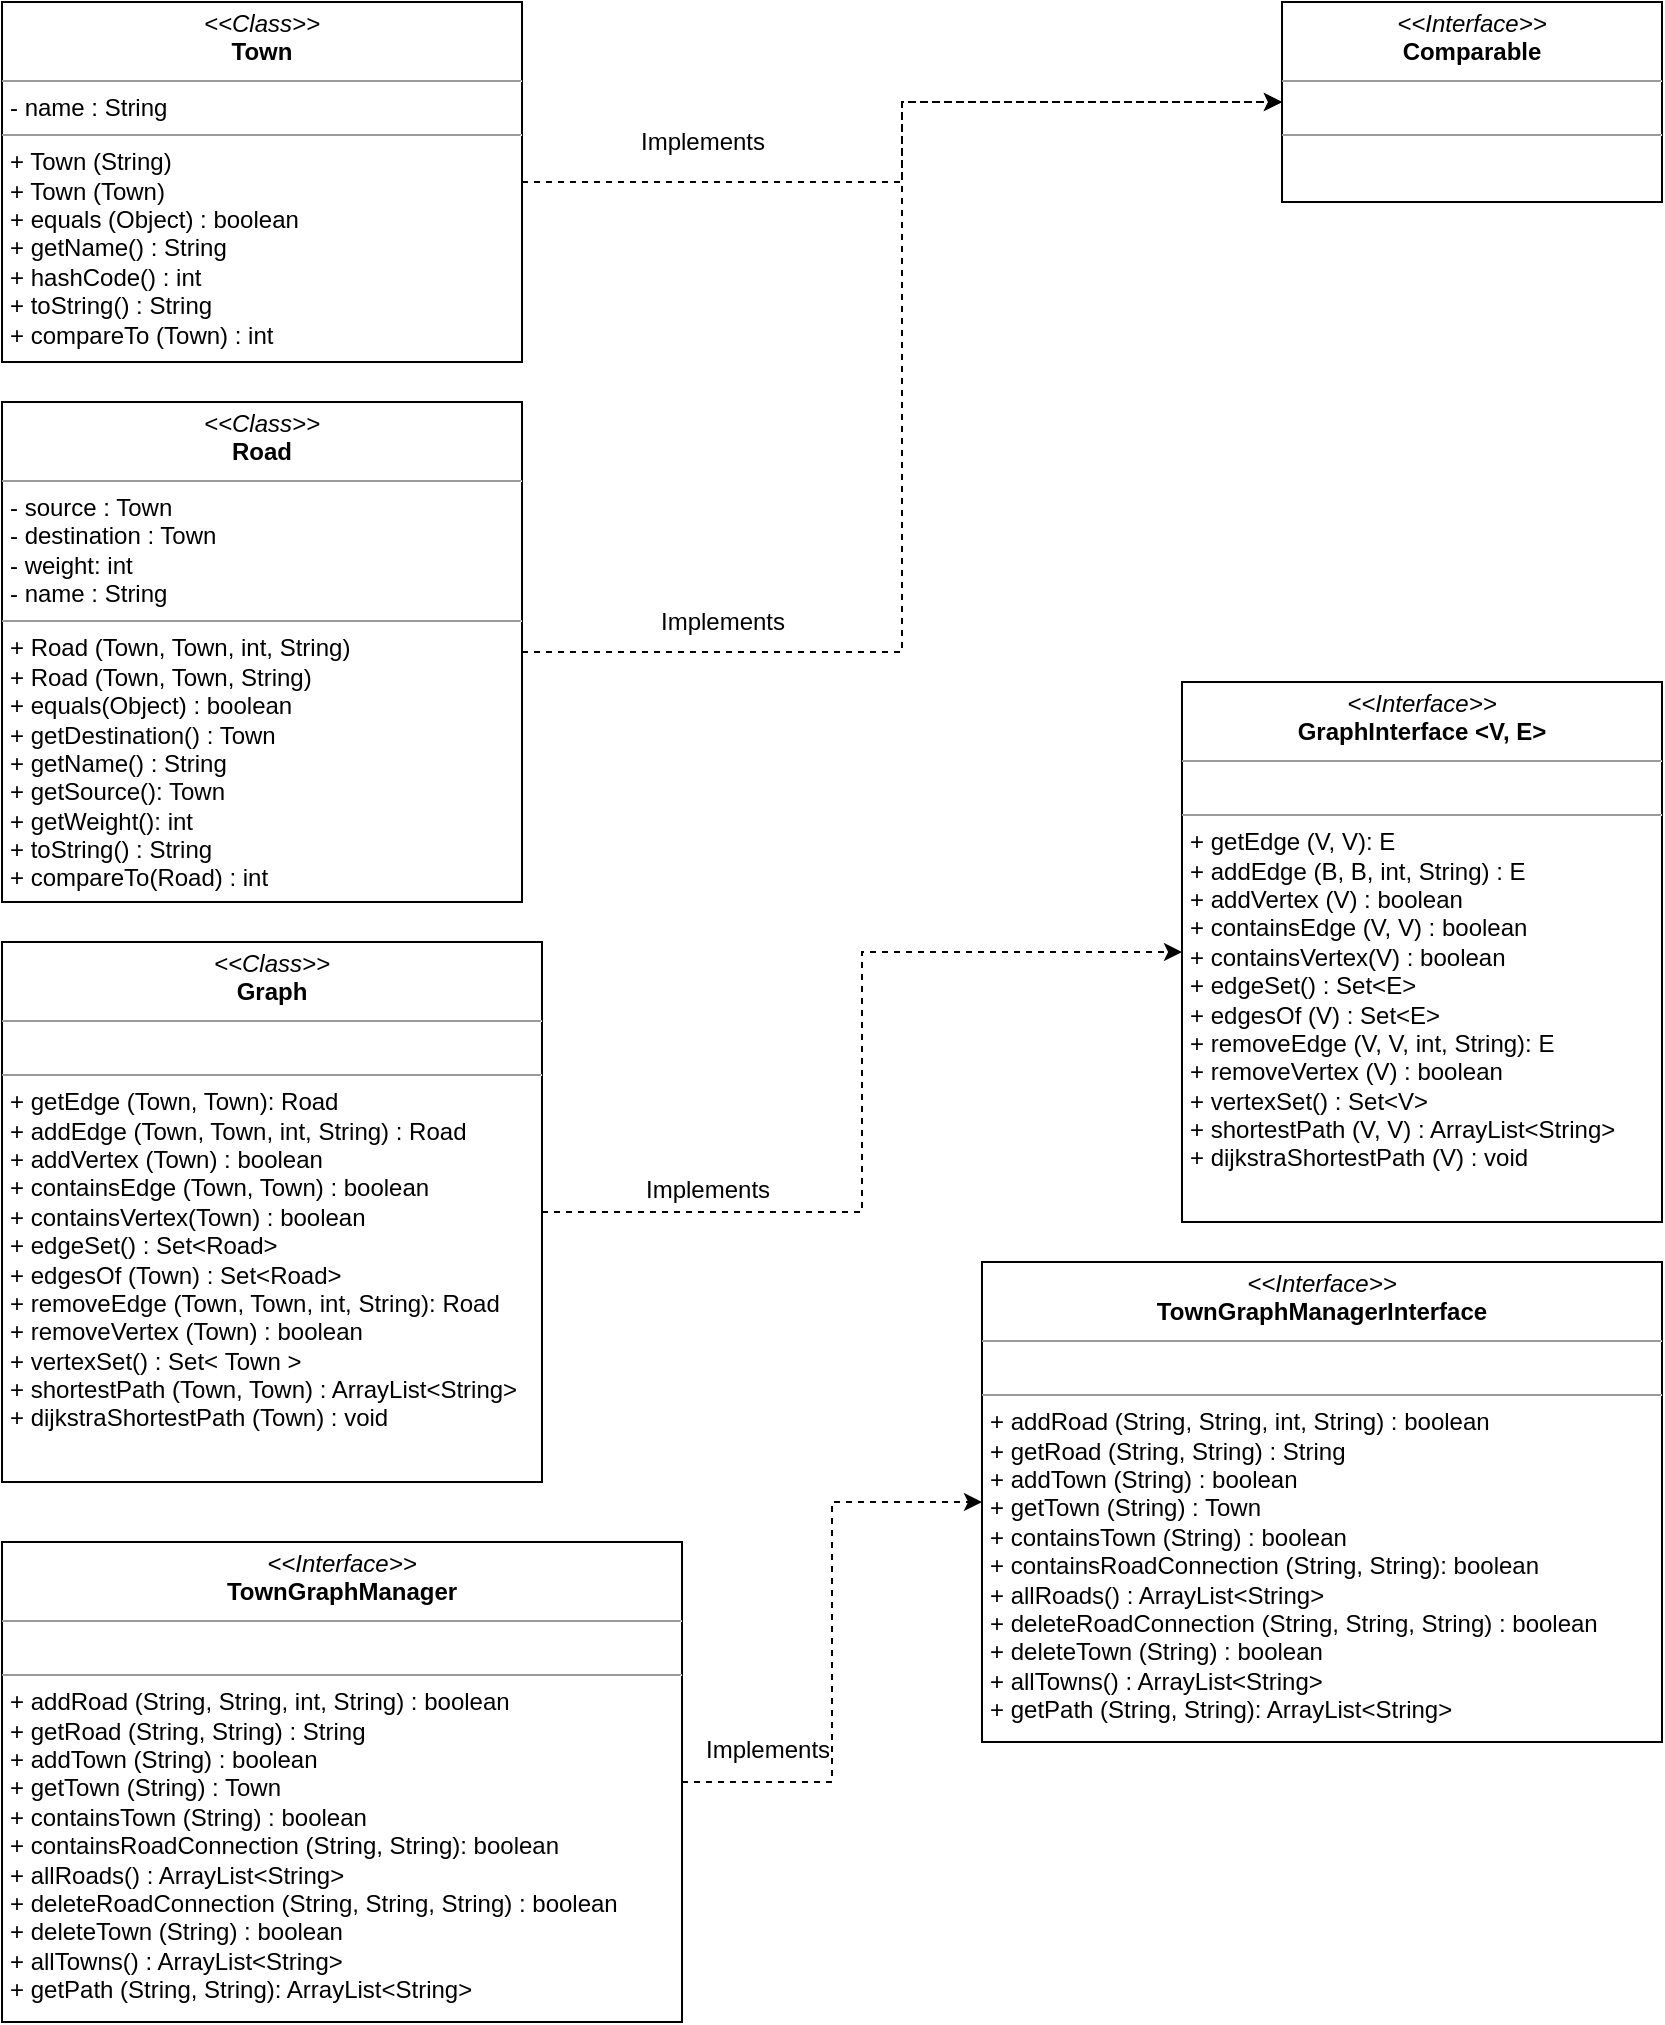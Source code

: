 <mxfile version="13.9.9" type="device"><diagram id="vfJuJFqpVH-cMRzM5Nuw" name="Page-1"><mxGraphModel dx="635" dy="1002" grid="1" gridSize="10" guides="1" tooltips="1" connect="1" arrows="1" fold="1" page="1" pageScale="1" pageWidth="850" pageHeight="1100" math="0" shadow="0"><root><mxCell id="0"/><mxCell id="1" parent="0"/><mxCell id="lTd9e44HDvB80L3m9E26-1" value="&lt;p style=&quot;margin: 0px ; margin-top: 4px ; text-align: center&quot;&gt;&lt;i&gt;&amp;lt;&amp;lt;Interface&amp;gt;&amp;gt;&lt;/i&gt;&lt;br&gt;&lt;b&gt;Comparable&lt;/b&gt;&lt;/p&gt;&lt;hr size=&quot;1&quot;&gt;&lt;p style=&quot;margin: 0px ; margin-left: 4px&quot;&gt;&lt;br&gt;&lt;/p&gt;&lt;hr size=&quot;1&quot;&gt;&lt;p style=&quot;margin: 0px ; margin-left: 4px&quot;&gt;&lt;br&gt;&lt;/p&gt;" style="verticalAlign=top;align=left;overflow=fill;fontSize=12;fontFamily=Helvetica;html=1;" vertex="1" parent="1"><mxGeometry x="650" y="10" width="190" height="100" as="geometry"/></mxCell><mxCell id="lTd9e44HDvB80L3m9E26-6" style="edgeStyle=orthogonalEdgeStyle;rounded=0;orthogonalLoop=1;jettySize=auto;html=1;entryX=0;entryY=0.5;entryDx=0;entryDy=0;dashed=1;" edge="1" parent="1" source="lTd9e44HDvB80L3m9E26-2" target="lTd9e44HDvB80L3m9E26-1"><mxGeometry relative="1" as="geometry"/></mxCell><mxCell id="lTd9e44HDvB80L3m9E26-2" value="&lt;p style=&quot;margin: 0px ; margin-top: 4px ; text-align: center&quot;&gt;&lt;i&gt;&amp;lt;&amp;lt;Class&amp;gt;&amp;gt;&lt;/i&gt;&lt;br&gt;&lt;b&gt;Town&lt;/b&gt;&lt;/p&gt;&lt;hr size=&quot;1&quot;&gt;&lt;p style=&quot;margin: 0px ; margin-left: 4px&quot;&gt;- name : String&lt;/p&gt;&lt;hr size=&quot;1&quot;&gt;&lt;p style=&quot;margin: 0px ; margin-left: 4px&quot;&gt;+ Town (String)&lt;/p&gt;&lt;p style=&quot;margin: 0px ; margin-left: 4px&quot;&gt;+ Town (Town)&lt;/p&gt;&lt;p style=&quot;margin: 0px ; margin-left: 4px&quot;&gt;+ equals (Object) : boolean&lt;/p&gt;&lt;p style=&quot;margin: 0px ; margin-left: 4px&quot;&gt;+ getName() : String&lt;/p&gt;&lt;p style=&quot;margin: 0px ; margin-left: 4px&quot;&gt;+ hashCode() : int&lt;/p&gt;&lt;p style=&quot;margin: 0px ; margin-left: 4px&quot;&gt;+ toString() : String&lt;/p&gt;&lt;p style=&quot;margin: 0px ; margin-left: 4px&quot;&gt;+ compareTo (Town) : int&lt;/p&gt;&lt;p style=&quot;margin: 0px ; margin-left: 4px&quot;&gt;&lt;br&gt;&lt;/p&gt;" style="verticalAlign=top;align=left;overflow=fill;fontSize=12;fontFamily=Helvetica;html=1;" vertex="1" parent="1"><mxGeometry x="10" y="10" width="260" height="180" as="geometry"/></mxCell><mxCell id="lTd9e44HDvB80L3m9E26-7" style="edgeStyle=orthogonalEdgeStyle;rounded=0;orthogonalLoop=1;jettySize=auto;html=1;entryX=0;entryY=0.5;entryDx=0;entryDy=0;dashed=1;" edge="1" parent="1" source="lTd9e44HDvB80L3m9E26-3" target="lTd9e44HDvB80L3m9E26-1"><mxGeometry relative="1" as="geometry"/></mxCell><mxCell id="lTd9e44HDvB80L3m9E26-3" value="&lt;p style=&quot;margin: 0px ; margin-top: 4px ; text-align: center&quot;&gt;&lt;i&gt;&amp;lt;&amp;lt;Class&amp;gt;&amp;gt;&lt;/i&gt;&lt;br&gt;&lt;b&gt;Road&lt;/b&gt;&lt;/p&gt;&lt;hr size=&quot;1&quot;&gt;&lt;p style=&quot;margin: 0px ; margin-left: 4px&quot;&gt;- source : Town&lt;/p&gt;&lt;p style=&quot;margin: 0px ; margin-left: 4px&quot;&gt;- destination : Town&lt;/p&gt;&lt;p style=&quot;margin: 0px ; margin-left: 4px&quot;&gt;- weight: int&lt;/p&gt;&lt;p style=&quot;margin: 0px ; margin-left: 4px&quot;&gt;- name : String&lt;/p&gt;&lt;hr size=&quot;1&quot;&gt;&lt;p style=&quot;margin: 0px ; margin-left: 4px&quot;&gt;+ Road (Town, Town, int, String)&lt;/p&gt;&lt;p style=&quot;margin: 0px ; margin-left: 4px&quot;&gt;+ Road (Town, Town, String)&lt;/p&gt;&lt;p style=&quot;margin: 0px ; margin-left: 4px&quot;&gt;+ equals(Object) : boolean&lt;/p&gt;&lt;p style=&quot;margin: 0px ; margin-left: 4px&quot;&gt;+ getDestination() : Town&lt;/p&gt;&lt;p style=&quot;margin: 0px ; margin-left: 4px&quot;&gt;+ getName() : String&lt;/p&gt;&lt;p style=&quot;margin: 0px ; margin-left: 4px&quot;&gt;+ getSource(): Town&lt;/p&gt;&lt;p style=&quot;margin: 0px ; margin-left: 4px&quot;&gt;+ getWeight(): int&lt;/p&gt;&lt;p style=&quot;margin: 0px ; margin-left: 4px&quot;&gt;+ toString() : String&lt;/p&gt;&lt;p style=&quot;margin: 0px ; margin-left: 4px&quot;&gt;+ compareTo(Road) : int&lt;/p&gt;" style="verticalAlign=top;align=left;overflow=fill;fontSize=12;fontFamily=Helvetica;html=1;" vertex="1" parent="1"><mxGeometry x="10" y="210" width="260" height="250" as="geometry"/></mxCell><mxCell id="lTd9e44HDvB80L3m9E26-4" value="&lt;p style=&quot;margin: 0px ; margin-top: 4px ; text-align: center&quot;&gt;&lt;i&gt;&amp;lt;&amp;lt;Interface&amp;gt;&amp;gt;&lt;/i&gt;&lt;br&gt;&lt;b&gt;GraphInterface &amp;lt;V, E&amp;gt;&lt;/b&gt;&lt;/p&gt;&lt;hr size=&quot;1&quot;&gt;&lt;p style=&quot;margin: 0px ; margin-left: 4px&quot;&gt;&lt;br&gt;&lt;/p&gt;&lt;hr size=&quot;1&quot;&gt;&lt;p style=&quot;margin: 0px ; margin-left: 4px&quot;&gt;+ getEdge (V, V): E&lt;/p&gt;&lt;p style=&quot;margin: 0px ; margin-left: 4px&quot;&gt;+ addEdge (B, B, int, String) : E&lt;/p&gt;&lt;p style=&quot;margin: 0px ; margin-left: 4px&quot;&gt;+ addVertex (V) : boolean&lt;/p&gt;&lt;p style=&quot;margin: 0px ; margin-left: 4px&quot;&gt;+ containsEdge (V, V) : boolean&lt;/p&gt;&lt;p style=&quot;margin: 0px ; margin-left: 4px&quot;&gt;+ containsVertex(V) : boolean&lt;/p&gt;&lt;p style=&quot;margin: 0px ; margin-left: 4px&quot;&gt;+ edgeSet() : Set&amp;lt;E&amp;gt;&lt;/p&gt;&lt;p style=&quot;margin: 0px ; margin-left: 4px&quot;&gt;+ edgesOf (V) : Set&amp;lt;E&amp;gt;&lt;/p&gt;&lt;p style=&quot;margin: 0px ; margin-left: 4px&quot;&gt;+ removeEdge (V, V, int, String): E&lt;/p&gt;&lt;p style=&quot;margin: 0px ; margin-left: 4px&quot;&gt;+ removeVertex (V) : boolean&lt;/p&gt;&lt;p style=&quot;margin: 0px ; margin-left: 4px&quot;&gt;+ vertexSet() : Set&amp;lt;V&amp;gt;&lt;/p&gt;&lt;p style=&quot;margin: 0px ; margin-left: 4px&quot;&gt;+ shortestPath (V, V) : ArrayList&amp;lt;String&amp;gt;&lt;/p&gt;&lt;p style=&quot;margin: 0px ; margin-left: 4px&quot;&gt;+ dijkstraShortestPath (V) : void&lt;/p&gt;" style="verticalAlign=top;align=left;overflow=fill;fontSize=12;fontFamily=Helvetica;html=1;" vertex="1" parent="1"><mxGeometry x="600" y="350" width="240" height="270" as="geometry"/></mxCell><mxCell id="lTd9e44HDvB80L3m9E26-5" value="&lt;p style=&quot;margin: 0px ; margin-top: 4px ; text-align: center&quot;&gt;&lt;i&gt;&amp;lt;&amp;lt;Interface&amp;gt;&amp;gt;&lt;/i&gt;&lt;br&gt;&lt;b&gt;TownGraphManagerInterface&lt;/b&gt;&lt;/p&gt;&lt;hr size=&quot;1&quot;&gt;&lt;p style=&quot;margin: 0px ; margin-left: 4px&quot;&gt;&lt;br&gt;&lt;/p&gt;&lt;hr size=&quot;1&quot;&gt;&lt;p style=&quot;margin: 0px ; margin-left: 4px&quot;&gt;+ addRoad (String, String, int, String) : boolean&lt;/p&gt;&lt;p style=&quot;margin: 0px ; margin-left: 4px&quot;&gt;+ getRoad (String, String) : String&lt;/p&gt;&lt;p style=&quot;margin: 0px ; margin-left: 4px&quot;&gt;+ addTown (String) : boolean&lt;/p&gt;&lt;p style=&quot;margin: 0px ; margin-left: 4px&quot;&gt;+ getTown (String) : Town&lt;/p&gt;&lt;p style=&quot;margin: 0px ; margin-left: 4px&quot;&gt;+ containsTown (String) : boolean&lt;/p&gt;&lt;p style=&quot;margin: 0px ; margin-left: 4px&quot;&gt;+ containsRoadConnection (String, String): boolean&lt;/p&gt;&lt;p style=&quot;margin: 0px ; margin-left: 4px&quot;&gt;+ allRoads() : ArrayList&amp;lt;String&amp;gt;&lt;/p&gt;&lt;p style=&quot;margin: 0px ; margin-left: 4px&quot;&gt;+ deleteRoadConnection (String, String, String) : boolean&lt;/p&gt;&lt;p style=&quot;margin: 0px ; margin-left: 4px&quot;&gt;+ deleteTown (String) : boolean&lt;/p&gt;&lt;p style=&quot;margin: 0px ; margin-left: 4px&quot;&gt;+ allTowns() : ArrayList&amp;lt;String&amp;gt;&lt;/p&gt;&lt;p style=&quot;margin: 0px ; margin-left: 4px&quot;&gt;+ getPath (String, String): ArrayList&amp;lt;String&amp;gt;&lt;/p&gt;" style="verticalAlign=top;align=left;overflow=fill;fontSize=12;fontFamily=Helvetica;html=1;" vertex="1" parent="1"><mxGeometry x="500" y="640" width="340" height="240" as="geometry"/></mxCell><mxCell id="lTd9e44HDvB80L3m9E26-8" value="Implements" style="text;html=1;align=center;verticalAlign=middle;resizable=0;points=[];autosize=1;" vertex="1" parent="1"><mxGeometry x="320" y="70" width="80" height="20" as="geometry"/></mxCell><mxCell id="lTd9e44HDvB80L3m9E26-9" value="Implements" style="text;html=1;align=center;verticalAlign=middle;resizable=0;points=[];autosize=1;" vertex="1" parent="1"><mxGeometry x="330" y="310" width="80" height="20" as="geometry"/></mxCell><mxCell id="lTd9e44HDvB80L3m9E26-11" style="edgeStyle=orthogonalEdgeStyle;rounded=0;orthogonalLoop=1;jettySize=auto;html=1;entryX=0;entryY=0.5;entryDx=0;entryDy=0;dashed=1;" edge="1" parent="1" source="lTd9e44HDvB80L3m9E26-10" target="lTd9e44HDvB80L3m9E26-4"><mxGeometry relative="1" as="geometry"/></mxCell><mxCell id="lTd9e44HDvB80L3m9E26-10" value="&lt;p style=&quot;margin: 0px ; margin-top: 4px ; text-align: center&quot;&gt;&lt;i&gt;&amp;lt;&amp;lt;Class&amp;gt;&amp;gt;&lt;/i&gt;&lt;br&gt;&lt;b&gt;Graph&lt;/b&gt;&lt;/p&gt;&lt;hr size=&quot;1&quot;&gt;&lt;p style=&quot;margin: 0px ; margin-left: 4px&quot;&gt;&lt;br&gt;&lt;/p&gt;&lt;hr size=&quot;1&quot;&gt;&lt;p style=&quot;margin: 0px ; margin-left: 4px&quot;&gt;+ getEdge (Town, Town): Road&lt;/p&gt;&lt;p style=&quot;margin: 0px ; margin-left: 4px&quot;&gt;+ addEdge (Town, Town, int, String) : Road&lt;/p&gt;&lt;p style=&quot;margin: 0px ; margin-left: 4px&quot;&gt;&lt;span&gt;+ addVertex (Town) : boolean&lt;/span&gt;&lt;/p&gt;&lt;p style=&quot;margin: 0px ; margin-left: 4px&quot;&gt;+ containsEdge (Town, Town) : boolean&lt;/p&gt;&lt;p style=&quot;margin: 0px ; margin-left: 4px&quot;&gt;+ containsVertex(Town) : boolean&lt;/p&gt;&lt;p style=&quot;margin: 0px ; margin-left: 4px&quot;&gt;+ edgeSet() : Set&amp;lt;Road&amp;gt;&lt;/p&gt;&lt;p style=&quot;margin: 0px ; margin-left: 4px&quot;&gt;+ edgesOf (Town) : Set&amp;lt;Road&amp;gt;&lt;/p&gt;&lt;p style=&quot;margin: 0px ; margin-left: 4px&quot;&gt;+ removeEdge (Town, Town, int, String): Road&lt;/p&gt;&lt;p style=&quot;margin: 0px ; margin-left: 4px&quot;&gt;+ removeVertex (Town) : boolean&lt;/p&gt;&lt;p style=&quot;margin: 0px ; margin-left: 4px&quot;&gt;+ vertexSet() : Set&amp;lt;&amp;nbsp;Town &amp;gt;&lt;/p&gt;&lt;p style=&quot;margin: 0px ; margin-left: 4px&quot;&gt;+ shortestPath (Town, Town) : ArrayList&amp;lt;String&amp;gt;&lt;/p&gt;&lt;p style=&quot;margin: 0px ; margin-left: 4px&quot;&gt;+ dijkstraShortestPath (Town) : void&lt;/p&gt;" style="verticalAlign=top;align=left;overflow=fill;fontSize=12;fontFamily=Helvetica;html=1;" vertex="1" parent="1"><mxGeometry x="10" y="480" width="270" height="270" as="geometry"/></mxCell><mxCell id="lTd9e44HDvB80L3m9E26-12" value="&lt;font face=&quot;helvetica&quot;&gt;Implements&lt;/font&gt;" style="text;whiteSpace=wrap;html=1;" vertex="1" parent="1"><mxGeometry x="330" y="590" width="50" height="30" as="geometry"/></mxCell><mxCell id="lTd9e44HDvB80L3m9E26-14" style="edgeStyle=orthogonalEdgeStyle;rounded=0;orthogonalLoop=1;jettySize=auto;html=1;entryX=0;entryY=0.5;entryDx=0;entryDy=0;dashed=1;" edge="1" parent="1" source="lTd9e44HDvB80L3m9E26-13" target="lTd9e44HDvB80L3m9E26-5"><mxGeometry relative="1" as="geometry"/></mxCell><mxCell id="lTd9e44HDvB80L3m9E26-13" value="&lt;p style=&quot;margin: 0px ; margin-top: 4px ; text-align: center&quot;&gt;&lt;i&gt;&amp;lt;&amp;lt;Interface&amp;gt;&amp;gt;&lt;/i&gt;&lt;br&gt;&lt;b&gt;TownGraphManager&lt;/b&gt;&lt;/p&gt;&lt;hr size=&quot;1&quot;&gt;&lt;p style=&quot;margin: 0px ; margin-left: 4px&quot;&gt;&lt;br&gt;&lt;/p&gt;&lt;hr size=&quot;1&quot;&gt;&lt;p style=&quot;margin: 0px ; margin-left: 4px&quot;&gt;+ addRoad (String, String, int, String) : boolean&lt;/p&gt;&lt;p style=&quot;margin: 0px ; margin-left: 4px&quot;&gt;+ getRoad (String, String) : String&lt;/p&gt;&lt;p style=&quot;margin: 0px ; margin-left: 4px&quot;&gt;+ addTown (String) : boolean&lt;/p&gt;&lt;p style=&quot;margin: 0px ; margin-left: 4px&quot;&gt;+ getTown (String) : Town&lt;/p&gt;&lt;p style=&quot;margin: 0px ; margin-left: 4px&quot;&gt;+ containsTown (String) : boolean&lt;/p&gt;&lt;p style=&quot;margin: 0px ; margin-left: 4px&quot;&gt;+ containsRoadConnection (String, String): boolean&lt;/p&gt;&lt;p style=&quot;margin: 0px ; margin-left: 4px&quot;&gt;+ allRoads() : ArrayList&amp;lt;String&amp;gt;&lt;/p&gt;&lt;p style=&quot;margin: 0px ; margin-left: 4px&quot;&gt;+ deleteRoadConnection (String, String, String) : boolean&lt;/p&gt;&lt;p style=&quot;margin: 0px ; margin-left: 4px&quot;&gt;+ deleteTown (String) : boolean&lt;/p&gt;&lt;p style=&quot;margin: 0px ; margin-left: 4px&quot;&gt;+ allTowns() : ArrayList&amp;lt;String&amp;gt;&lt;/p&gt;&lt;p style=&quot;margin: 0px ; margin-left: 4px&quot;&gt;+ getPath (String, String): ArrayList&amp;lt;String&amp;gt;&lt;/p&gt;" style="verticalAlign=top;align=left;overflow=fill;fontSize=12;fontFamily=Helvetica;html=1;" vertex="1" parent="1"><mxGeometry x="10" y="780" width="340" height="240" as="geometry"/></mxCell><mxCell id="lTd9e44HDvB80L3m9E26-15" value="&lt;font face=&quot;helvetica&quot;&gt;Implements&lt;/font&gt;" style="text;whiteSpace=wrap;html=1;" vertex="1" parent="1"><mxGeometry x="360" y="870" width="50" height="30" as="geometry"/></mxCell></root></mxGraphModel></diagram></mxfile>